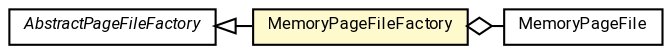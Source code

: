 #!/usr/local/bin/dot
#
# Class diagram 
# Generated by UMLGraph version R5_7_2-60-g0e99a6 (http://www.spinellis.gr/umlgraph/)
#

digraph G {
	graph [fontnames="svg"]
	edge [fontname="Roboto",fontsize=7,labelfontname="Roboto",labelfontsize=7,color="black"];
	node [fontname="Roboto",fontcolor="black",fontsize=8,shape=plaintext,margin=0,width=0,height=0];
	nodesep=0.15;
	ranksep=0.25;
	rankdir=LR;
	// de.lmu.ifi.dbs.elki.persistent.AbstractPageFileFactory<P extends de.lmu.ifi.dbs.elki.persistent.Page>
	c6886190 [label=<<table title="de.lmu.ifi.dbs.elki.persistent.AbstractPageFileFactory" border="0" cellborder="1" cellspacing="0" cellpadding="2" href="AbstractPageFileFactory.html" target="_parent">
		<tr><td><table border="0" cellspacing="0" cellpadding="1">
		<tr><td align="center" balign="center"> <font face="Roboto"><i>AbstractPageFileFactory</i></font> </td></tr>
		</table></td></tr>
		</table>>, URL="AbstractPageFileFactory.html"];
	// de.lmu.ifi.dbs.elki.persistent.MemoryPageFileFactory<P extends de.lmu.ifi.dbs.elki.persistent.Page>
	c6886192 [label=<<table title="de.lmu.ifi.dbs.elki.persistent.MemoryPageFileFactory" border="0" cellborder="1" cellspacing="0" cellpadding="2" bgcolor="lemonChiffon" href="MemoryPageFileFactory.html" target="_parent">
		<tr><td><table border="0" cellspacing="0" cellpadding="1">
		<tr><td align="center" balign="center"> <font face="Roboto">MemoryPageFileFactory</font> </td></tr>
		</table></td></tr>
		</table>>, URL="MemoryPageFileFactory.html"];
	// de.lmu.ifi.dbs.elki.persistent.MemoryPageFile<P extends de.lmu.ifi.dbs.elki.persistent.Page>
	c6886195 [label=<<table title="de.lmu.ifi.dbs.elki.persistent.MemoryPageFile" border="0" cellborder="1" cellspacing="0" cellpadding="2" href="MemoryPageFile.html" target="_parent">
		<tr><td><table border="0" cellspacing="0" cellpadding="1">
		<tr><td align="center" balign="center"> <font face="Roboto">MemoryPageFile</font> </td></tr>
		</table></td></tr>
		</table>>, URL="MemoryPageFile.html"];
	// de.lmu.ifi.dbs.elki.persistent.MemoryPageFileFactory<P extends de.lmu.ifi.dbs.elki.persistent.Page> extends de.lmu.ifi.dbs.elki.persistent.AbstractPageFileFactory<P extends de.lmu.ifi.dbs.elki.persistent.Page>
	c6886190 -> c6886192 [arrowtail=empty,dir=back,weight=10];
	// de.lmu.ifi.dbs.elki.persistent.MemoryPageFileFactory<P extends de.lmu.ifi.dbs.elki.persistent.Page> has de.lmu.ifi.dbs.elki.persistent.MemoryPageFile<P extends de.lmu.ifi.dbs.elki.persistent.Page>
	c6886192 -> c6886195 [arrowhead=none,arrowtail=ediamond,dir=back,weight=4];
}

